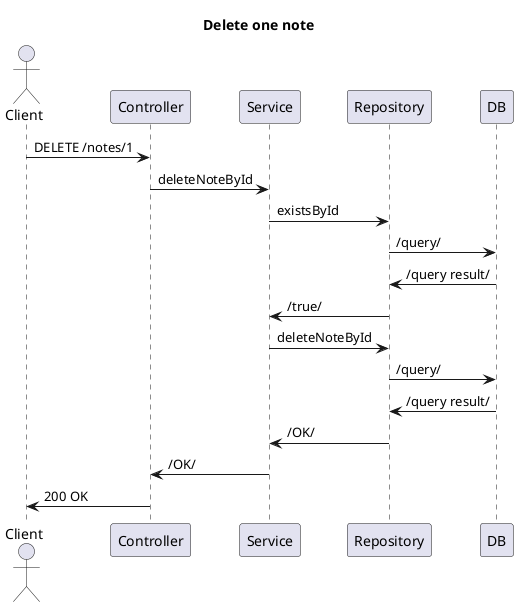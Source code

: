@startuml

title "Delete one note"

actor Client as client
participant Controller as controller
participant Service as service
participant Repository as repository
participant DB as db

client -> controller: DELETE /notes/1
controller -> service: deleteNoteById
service -> repository: existsById
repository -> db: /query/
db -> repository: /query result/
repository -> service: /true/
service -> repository: deleteNoteById
repository -> db: /query/
db -> repository: /query result/
repository -> service: /OK/
service -> controller: /OK/
controller -> client: 200 OK

@enduml